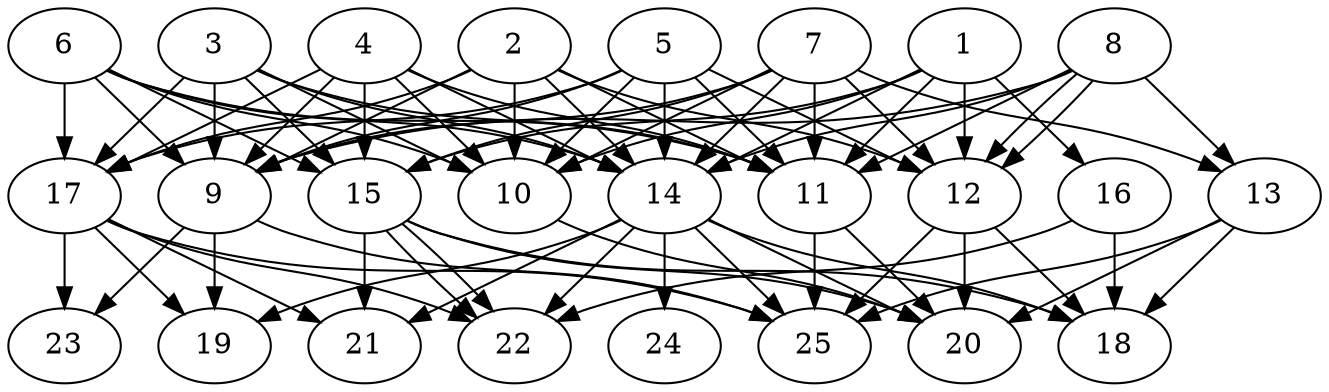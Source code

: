 // DAG automatically generated by daggen at Thu Oct  3 14:00:40 2019
// ./daggen --dot -n 25 --ccr 0.5 --fat 0.7 --regular 0.9 --density 0.9 --mindata 5242880 --maxdata 52428800 
digraph G {
  1 [size="15013888", alpha="0.13", expect_size="7506944"] 
  1 -> 10 [size ="7506944"]
  1 -> 11 [size ="7506944"]
  1 -> 12 [size ="7506944"]
  1 -> 14 [size ="7506944"]
  1 -> 15 [size ="7506944"]
  1 -> 16 [size ="7506944"]
  2 [size="35457024", alpha="0.19", expect_size="17728512"] 
  2 -> 9 [size ="17728512"]
  2 -> 10 [size ="17728512"]
  2 -> 11 [size ="17728512"]
  2 -> 12 [size ="17728512"]
  2 -> 14 [size ="17728512"]
  2 -> 17 [size ="17728512"]
  3 [size="88184832", alpha="0.08", expect_size="44092416"] 
  3 -> 9 [size ="44092416"]
  3 -> 10 [size ="44092416"]
  3 -> 11 [size ="44092416"]
  3 -> 14 [size ="44092416"]
  3 -> 15 [size ="44092416"]
  3 -> 17 [size ="44092416"]
  4 [size="94056448", alpha="0.20", expect_size="47028224"] 
  4 -> 9 [size ="47028224"]
  4 -> 10 [size ="47028224"]
  4 -> 11 [size ="47028224"]
  4 -> 14 [size ="47028224"]
  4 -> 15 [size ="47028224"]
  4 -> 17 [size ="47028224"]
  5 [size="20189184", alpha="0.20", expect_size="10094592"] 
  5 -> 9 [size ="10094592"]
  5 -> 10 [size ="10094592"]
  5 -> 11 [size ="10094592"]
  5 -> 12 [size ="10094592"]
  5 -> 14 [size ="10094592"]
  5 -> 17 [size ="10094592"]
  6 [size="47169536", alpha="0.06", expect_size="23584768"] 
  6 -> 9 [size ="23584768"]
  6 -> 10 [size ="23584768"]
  6 -> 11 [size ="23584768"]
  6 -> 14 [size ="23584768"]
  6 -> 15 [size ="23584768"]
  6 -> 17 [size ="23584768"]
  7 [size="98015232", alpha="0.05", expect_size="49007616"] 
  7 -> 9 [size ="49007616"]
  7 -> 10 [size ="49007616"]
  7 -> 11 [size ="49007616"]
  7 -> 12 [size ="49007616"]
  7 -> 13 [size ="49007616"]
  7 -> 14 [size ="49007616"]
  7 -> 15 [size ="49007616"]
  8 [size="97560576", alpha="0.16", expect_size="48780288"] 
  8 -> 9 [size ="48780288"]
  8 -> 11 [size ="48780288"]
  8 -> 12 [size ="48780288"]
  8 -> 12 [size ="48780288"]
  8 -> 13 [size ="48780288"]
  8 -> 14 [size ="48780288"]
  9 [size="62597120", alpha="0.17", expect_size="31298560"] 
  9 -> 19 [size ="31298560"]
  9 -> 23 [size ="31298560"]
  9 -> 25 [size ="31298560"]
  10 [size="78968832", alpha="0.15", expect_size="39484416"] 
  10 -> 20 [size ="39484416"]
  11 [size="84639744", alpha="0.19", expect_size="42319872"] 
  11 -> 20 [size ="42319872"]
  11 -> 25 [size ="42319872"]
  12 [size="52744192", alpha="0.11", expect_size="26372096"] 
  12 -> 18 [size ="26372096"]
  12 -> 20 [size ="26372096"]
  12 -> 25 [size ="26372096"]
  13 [size="49149952", alpha="0.03", expect_size="24574976"] 
  13 -> 18 [size ="24574976"]
  13 -> 20 [size ="24574976"]
  13 -> 25 [size ="24574976"]
  14 [size="85329920", alpha="0.06", expect_size="42664960"] 
  14 -> 18 [size ="42664960"]
  14 -> 19 [size ="42664960"]
  14 -> 20 [size ="42664960"]
  14 -> 21 [size ="42664960"]
  14 -> 22 [size ="42664960"]
  14 -> 24 [size ="42664960"]
  14 -> 25 [size ="42664960"]
  15 [size="84148224", alpha="0.10", expect_size="42074112"] 
  15 -> 18 [size ="42074112"]
  15 -> 20 [size ="42074112"]
  15 -> 21 [size ="42074112"]
  15 -> 22 [size ="42074112"]
  15 -> 22 [size ="42074112"]
  16 [size="82915328", alpha="0.02", expect_size="41457664"] 
  16 -> 18 [size ="41457664"]
  16 -> 22 [size ="41457664"]
  17 [size="14850048", alpha="0.04", expect_size="7425024"] 
  17 -> 19 [size ="7425024"]
  17 -> 21 [size ="7425024"]
  17 -> 22 [size ="7425024"]
  17 -> 23 [size ="7425024"]
  17 -> 25 [size ="7425024"]
  18 [size="40087552", alpha="0.09", expect_size="20043776"] 
  19 [size="21073920", alpha="0.13", expect_size="10536960"] 
  20 [size="102770688", alpha="0.19", expect_size="51385344"] 
  21 [size="78413824", alpha="0.05", expect_size="39206912"] 
  22 [size="71385088", alpha="0.17", expect_size="35692544"] 
  23 [size="29665280", alpha="0.05", expect_size="14832640"] 
  24 [size="42055680", alpha="0.11", expect_size="21027840"] 
  25 [size="71639040", alpha="0.19", expect_size="35819520"] 
}
